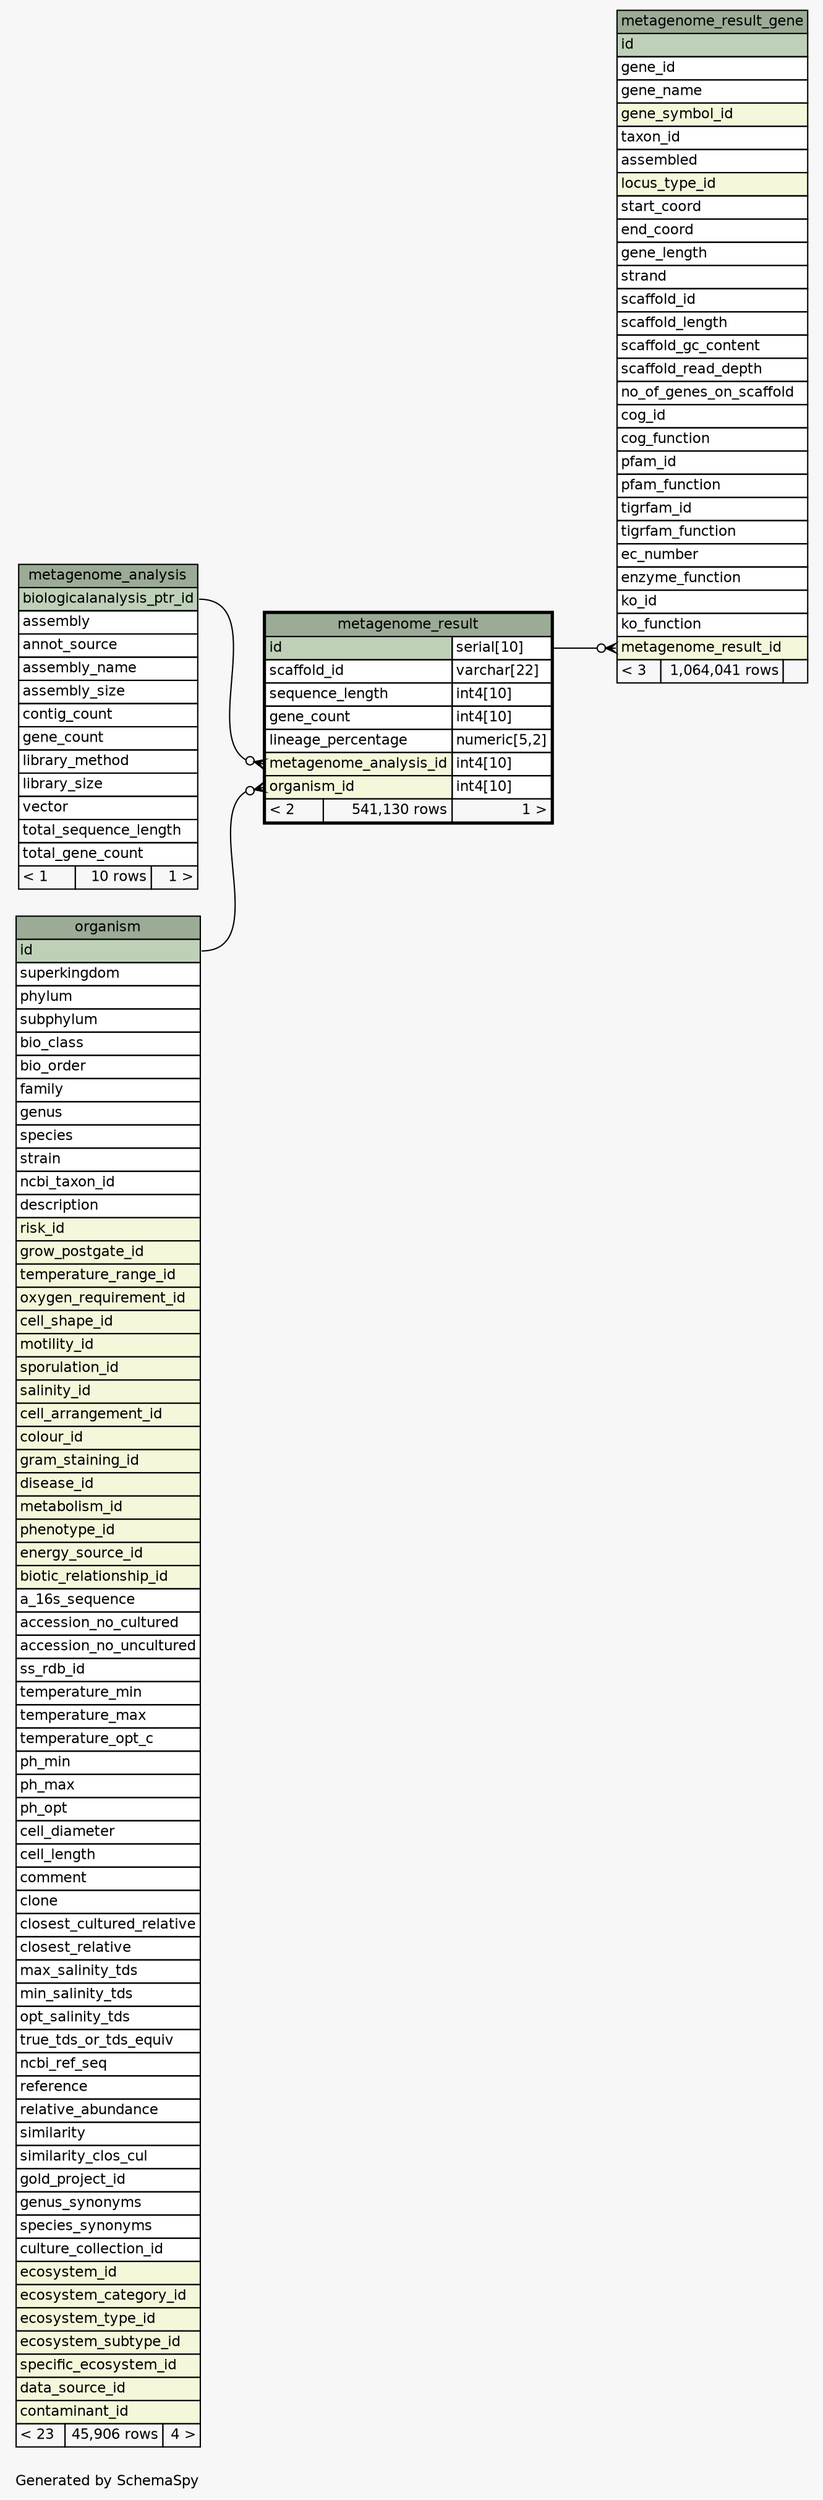 // dot 2.38.0 on Windows 7 6.1
// SchemaSpy rev 590
digraph "oneDegreeRelationshipsDiagram" {
  graph [
    rankdir="RL"
    bgcolor="#f7f7f7"
    label="\nGenerated by SchemaSpy"
    labeljust="l"
    nodesep="0.18"
    ranksep="0.46"
    fontname="Helvetica"
    fontsize="11"
  ];
  node [
    fontname="Helvetica"
    fontsize="11"
    shape="plaintext"
  ];
  edge [
    arrowsize="0.8"
  ];
  "metagenome_result":"metagenome_analysis_id":w -> "metagenome_analysis":"biologicalanalysis_ptr_id":e [arrowhead=none dir=back arrowtail=crowodot];
  "metagenome_result":"organism_id":w -> "organism":"id":e [arrowhead=none dir=back arrowtail=crowodot];
  "metagenome_result_gene":"metagenome_result_id":w -> "metagenome_result":"id.type":e [arrowhead=none dir=back arrowtail=crowodot];
  "metagenome_analysis" [
    label=<
    <TABLE BORDER="0" CELLBORDER="1" CELLSPACING="0" BGCOLOR="#ffffff">
      <TR><TD COLSPAN="3" BGCOLOR="#9bab96" ALIGN="CENTER">metagenome_analysis</TD></TR>
      <TR><TD PORT="biologicalanalysis_ptr_id" COLSPAN="3" BGCOLOR="#bed1b8" ALIGN="LEFT">biologicalanalysis_ptr_id</TD></TR>
      <TR><TD PORT="assembly" COLSPAN="3" ALIGN="LEFT">assembly</TD></TR>
      <TR><TD PORT="annot_source" COLSPAN="3" ALIGN="LEFT">annot_source</TD></TR>
      <TR><TD PORT="assembly_name" COLSPAN="3" ALIGN="LEFT">assembly_name</TD></TR>
      <TR><TD PORT="assembly_size" COLSPAN="3" ALIGN="LEFT">assembly_size</TD></TR>
      <TR><TD PORT="contig_count" COLSPAN="3" ALIGN="LEFT">contig_count</TD></TR>
      <TR><TD PORT="gene_count" COLSPAN="3" ALIGN="LEFT">gene_count</TD></TR>
      <TR><TD PORT="library_method" COLSPAN="3" ALIGN="LEFT">library_method</TD></TR>
      <TR><TD PORT="library_size" COLSPAN="3" ALIGN="LEFT">library_size</TD></TR>
      <TR><TD PORT="vector" COLSPAN="3" ALIGN="LEFT">vector</TD></TR>
      <TR><TD PORT="total_sequence_length" COLSPAN="3" ALIGN="LEFT">total_sequence_length</TD></TR>
      <TR><TD PORT="total_gene_count" COLSPAN="3" ALIGN="LEFT">total_gene_count</TD></TR>
      <TR><TD ALIGN="LEFT" BGCOLOR="#f7f7f7">&lt; 1</TD><TD ALIGN="RIGHT" BGCOLOR="#f7f7f7">10 rows</TD><TD ALIGN="RIGHT" BGCOLOR="#f7f7f7">1 &gt;</TD></TR>
    </TABLE>>
    URL="metagenome_analysis.html"
    tooltip="metagenome_analysis"
  ];
  "metagenome_result" [
    label=<
    <TABLE BORDER="2" CELLBORDER="1" CELLSPACING="0" BGCOLOR="#ffffff">
      <TR><TD COLSPAN="3" BGCOLOR="#9bab96" ALIGN="CENTER">metagenome_result</TD></TR>
      <TR><TD PORT="id" COLSPAN="2" BGCOLOR="#bed1b8" ALIGN="LEFT">id</TD><TD PORT="id.type" ALIGN="LEFT">serial[10]</TD></TR>
      <TR><TD PORT="scaffold_id" COLSPAN="2" ALIGN="LEFT">scaffold_id</TD><TD PORT="scaffold_id.type" ALIGN="LEFT">varchar[22]</TD></TR>
      <TR><TD PORT="sequence_length" COLSPAN="2" ALIGN="LEFT">sequence_length</TD><TD PORT="sequence_length.type" ALIGN="LEFT">int4[10]</TD></TR>
      <TR><TD PORT="gene_count" COLSPAN="2" ALIGN="LEFT">gene_count</TD><TD PORT="gene_count.type" ALIGN="LEFT">int4[10]</TD></TR>
      <TR><TD PORT="lineage_percentage" COLSPAN="2" ALIGN="LEFT">lineage_percentage</TD><TD PORT="lineage_percentage.type" ALIGN="LEFT">numeric[5,2]</TD></TR>
      <TR><TD PORT="metagenome_analysis_id" COLSPAN="2" BGCOLOR="#f4f7da" ALIGN="LEFT">metagenome_analysis_id</TD><TD PORT="metagenome_analysis_id.type" ALIGN="LEFT">int4[10]</TD></TR>
      <TR><TD PORT="organism_id" COLSPAN="2" BGCOLOR="#f4f7da" ALIGN="LEFT">organism_id</TD><TD PORT="organism_id.type" ALIGN="LEFT">int4[10]</TD></TR>
      <TR><TD ALIGN="LEFT" BGCOLOR="#f7f7f7">&lt; 2</TD><TD ALIGN="RIGHT" BGCOLOR="#f7f7f7">541,130 rows</TD><TD ALIGN="RIGHT" BGCOLOR="#f7f7f7">1 &gt;</TD></TR>
    </TABLE>>
    URL="metagenome_result.html"
    tooltip="metagenome_result"
  ];
  "metagenome_result_gene" [
    label=<
    <TABLE BORDER="0" CELLBORDER="1" CELLSPACING="0" BGCOLOR="#ffffff">
      <TR><TD COLSPAN="3" BGCOLOR="#9bab96" ALIGN="CENTER">metagenome_result_gene</TD></TR>
      <TR><TD PORT="id" COLSPAN="3" BGCOLOR="#bed1b8" ALIGN="LEFT">id</TD></TR>
      <TR><TD PORT="gene_id" COLSPAN="3" ALIGN="LEFT">gene_id</TD></TR>
      <TR><TD PORT="gene_name" COLSPAN="3" ALIGN="LEFT">gene_name</TD></TR>
      <TR><TD PORT="gene_symbol_id" COLSPAN="3" BGCOLOR="#f4f7da" ALIGN="LEFT">gene_symbol_id</TD></TR>
      <TR><TD PORT="taxon_id" COLSPAN="3" ALIGN="LEFT">taxon_id</TD></TR>
      <TR><TD PORT="assembled" COLSPAN="3" ALIGN="LEFT">assembled</TD></TR>
      <TR><TD PORT="locus_type_id" COLSPAN="3" BGCOLOR="#f4f7da" ALIGN="LEFT">locus_type_id</TD></TR>
      <TR><TD PORT="start_coord" COLSPAN="3" ALIGN="LEFT">start_coord</TD></TR>
      <TR><TD PORT="end_coord" COLSPAN="3" ALIGN="LEFT">end_coord</TD></TR>
      <TR><TD PORT="gene_length" COLSPAN="3" ALIGN="LEFT">gene_length</TD></TR>
      <TR><TD PORT="strand" COLSPAN="3" ALIGN="LEFT">strand</TD></TR>
      <TR><TD PORT="scaffold_id" COLSPAN="3" ALIGN="LEFT">scaffold_id</TD></TR>
      <TR><TD PORT="scaffold_length" COLSPAN="3" ALIGN="LEFT">scaffold_length</TD></TR>
      <TR><TD PORT="scaffold_gc_content" COLSPAN="3" ALIGN="LEFT">scaffold_gc_content</TD></TR>
      <TR><TD PORT="scaffold_read_depth" COLSPAN="3" ALIGN="LEFT">scaffold_read_depth</TD></TR>
      <TR><TD PORT="no_of_genes_on_scaffold" COLSPAN="3" ALIGN="LEFT">no_of_genes_on_scaffold</TD></TR>
      <TR><TD PORT="cog_id" COLSPAN="3" ALIGN="LEFT">cog_id</TD></TR>
      <TR><TD PORT="cog_function" COLSPAN="3" ALIGN="LEFT">cog_function</TD></TR>
      <TR><TD PORT="pfam_id" COLSPAN="3" ALIGN="LEFT">pfam_id</TD></TR>
      <TR><TD PORT="pfam_function" COLSPAN="3" ALIGN="LEFT">pfam_function</TD></TR>
      <TR><TD PORT="tigrfam_id" COLSPAN="3" ALIGN="LEFT">tigrfam_id</TD></TR>
      <TR><TD PORT="tigrfam_function" COLSPAN="3" ALIGN="LEFT">tigrfam_function</TD></TR>
      <TR><TD PORT="ec_number" COLSPAN="3" ALIGN="LEFT">ec_number</TD></TR>
      <TR><TD PORT="enzyme_function" COLSPAN="3" ALIGN="LEFT">enzyme_function</TD></TR>
      <TR><TD PORT="ko_id" COLSPAN="3" ALIGN="LEFT">ko_id</TD></TR>
      <TR><TD PORT="ko_function" COLSPAN="3" ALIGN="LEFT">ko_function</TD></TR>
      <TR><TD PORT="metagenome_result_id" COLSPAN="3" BGCOLOR="#f4f7da" ALIGN="LEFT">metagenome_result_id</TD></TR>
      <TR><TD ALIGN="LEFT" BGCOLOR="#f7f7f7">&lt; 3</TD><TD ALIGN="RIGHT" BGCOLOR="#f7f7f7">1,064,041 rows</TD><TD ALIGN="RIGHT" BGCOLOR="#f7f7f7">  </TD></TR>
    </TABLE>>
    URL="metagenome_result_gene.html"
    tooltip="metagenome_result_gene"
  ];
  "organism" [
    label=<
    <TABLE BORDER="0" CELLBORDER="1" CELLSPACING="0" BGCOLOR="#ffffff">
      <TR><TD COLSPAN="3" BGCOLOR="#9bab96" ALIGN="CENTER">organism</TD></TR>
      <TR><TD PORT="id" COLSPAN="3" BGCOLOR="#bed1b8" ALIGN="LEFT">id</TD></TR>
      <TR><TD PORT="superkingdom" COLSPAN="3" ALIGN="LEFT">superkingdom</TD></TR>
      <TR><TD PORT="phylum" COLSPAN="3" ALIGN="LEFT">phylum</TD></TR>
      <TR><TD PORT="subphylum" COLSPAN="3" ALIGN="LEFT">subphylum</TD></TR>
      <TR><TD PORT="bio_class" COLSPAN="3" ALIGN="LEFT">bio_class</TD></TR>
      <TR><TD PORT="bio_order" COLSPAN="3" ALIGN="LEFT">bio_order</TD></TR>
      <TR><TD PORT="family" COLSPAN="3" ALIGN="LEFT">family</TD></TR>
      <TR><TD PORT="genus" COLSPAN="3" ALIGN="LEFT">genus</TD></TR>
      <TR><TD PORT="species" COLSPAN="3" ALIGN="LEFT">species</TD></TR>
      <TR><TD PORT="strain" COLSPAN="3" ALIGN="LEFT">strain</TD></TR>
      <TR><TD PORT="ncbi_taxon_id" COLSPAN="3" ALIGN="LEFT">ncbi_taxon_id</TD></TR>
      <TR><TD PORT="description" COLSPAN="3" ALIGN="LEFT">description</TD></TR>
      <TR><TD PORT="risk_id" COLSPAN="3" BGCOLOR="#f4f7da" ALIGN="LEFT">risk_id</TD></TR>
      <TR><TD PORT="grow_postgate_id" COLSPAN="3" BGCOLOR="#f4f7da" ALIGN="LEFT">grow_postgate_id</TD></TR>
      <TR><TD PORT="temperature_range_id" COLSPAN="3" BGCOLOR="#f4f7da" ALIGN="LEFT">temperature_range_id</TD></TR>
      <TR><TD PORT="oxygen_requirement_id" COLSPAN="3" BGCOLOR="#f4f7da" ALIGN="LEFT">oxygen_requirement_id</TD></TR>
      <TR><TD PORT="cell_shape_id" COLSPAN="3" BGCOLOR="#f4f7da" ALIGN="LEFT">cell_shape_id</TD></TR>
      <TR><TD PORT="motility_id" COLSPAN="3" BGCOLOR="#f4f7da" ALIGN="LEFT">motility_id</TD></TR>
      <TR><TD PORT="sporulation_id" COLSPAN="3" BGCOLOR="#f4f7da" ALIGN="LEFT">sporulation_id</TD></TR>
      <TR><TD PORT="salinity_id" COLSPAN="3" BGCOLOR="#f4f7da" ALIGN="LEFT">salinity_id</TD></TR>
      <TR><TD PORT="cell_arrangement_id" COLSPAN="3" BGCOLOR="#f4f7da" ALIGN="LEFT">cell_arrangement_id</TD></TR>
      <TR><TD PORT="colour_id" COLSPAN="3" BGCOLOR="#f4f7da" ALIGN="LEFT">colour_id</TD></TR>
      <TR><TD PORT="gram_staining_id" COLSPAN="3" BGCOLOR="#f4f7da" ALIGN="LEFT">gram_staining_id</TD></TR>
      <TR><TD PORT="disease_id" COLSPAN="3" BGCOLOR="#f4f7da" ALIGN="LEFT">disease_id</TD></TR>
      <TR><TD PORT="metabolism_id" COLSPAN="3" BGCOLOR="#f4f7da" ALIGN="LEFT">metabolism_id</TD></TR>
      <TR><TD PORT="phenotype_id" COLSPAN="3" BGCOLOR="#f4f7da" ALIGN="LEFT">phenotype_id</TD></TR>
      <TR><TD PORT="energy_source_id" COLSPAN="3" BGCOLOR="#f4f7da" ALIGN="LEFT">energy_source_id</TD></TR>
      <TR><TD PORT="biotic_relationship_id" COLSPAN="3" BGCOLOR="#f4f7da" ALIGN="LEFT">biotic_relationship_id</TD></TR>
      <TR><TD PORT="a_16s_sequence" COLSPAN="3" ALIGN="LEFT">a_16s_sequence</TD></TR>
      <TR><TD PORT="accession_no_cultured" COLSPAN="3" ALIGN="LEFT">accession_no_cultured</TD></TR>
      <TR><TD PORT="accession_no_uncultured" COLSPAN="3" ALIGN="LEFT">accession_no_uncultured</TD></TR>
      <TR><TD PORT="ss_rdb_id" COLSPAN="3" ALIGN="LEFT">ss_rdb_id</TD></TR>
      <TR><TD PORT="temperature_min" COLSPAN="3" ALIGN="LEFT">temperature_min</TD></TR>
      <TR><TD PORT="temperature_max" COLSPAN="3" ALIGN="LEFT">temperature_max</TD></TR>
      <TR><TD PORT="temperature_opt_c" COLSPAN="3" ALIGN="LEFT">temperature_opt_c</TD></TR>
      <TR><TD PORT="ph_min" COLSPAN="3" ALIGN="LEFT">ph_min</TD></TR>
      <TR><TD PORT="ph_max" COLSPAN="3" ALIGN="LEFT">ph_max</TD></TR>
      <TR><TD PORT="ph_opt" COLSPAN="3" ALIGN="LEFT">ph_opt</TD></TR>
      <TR><TD PORT="cell_diameter" COLSPAN="3" ALIGN="LEFT">cell_diameter</TD></TR>
      <TR><TD PORT="cell_length" COLSPAN="3" ALIGN="LEFT">cell_length</TD></TR>
      <TR><TD PORT="comment" COLSPAN="3" ALIGN="LEFT">comment</TD></TR>
      <TR><TD PORT="clone" COLSPAN="3" ALIGN="LEFT">clone</TD></TR>
      <TR><TD PORT="closest_cultured_relative" COLSPAN="3" ALIGN="LEFT">closest_cultured_relative</TD></TR>
      <TR><TD PORT="closest_relative" COLSPAN="3" ALIGN="LEFT">closest_relative</TD></TR>
      <TR><TD PORT="max_salinity_tds" COLSPAN="3" ALIGN="LEFT">max_salinity_tds</TD></TR>
      <TR><TD PORT="min_salinity_tds" COLSPAN="3" ALIGN="LEFT">min_salinity_tds</TD></TR>
      <TR><TD PORT="opt_salinity_tds" COLSPAN="3" ALIGN="LEFT">opt_salinity_tds</TD></TR>
      <TR><TD PORT="true_tds_or_tds_equiv" COLSPAN="3" ALIGN="LEFT">true_tds_or_tds_equiv</TD></TR>
      <TR><TD PORT="ncbi_ref_seq" COLSPAN="3" ALIGN="LEFT">ncbi_ref_seq</TD></TR>
      <TR><TD PORT="reference" COLSPAN="3" ALIGN="LEFT">reference</TD></TR>
      <TR><TD PORT="relative_abundance" COLSPAN="3" ALIGN="LEFT">relative_abundance</TD></TR>
      <TR><TD PORT="similarity" COLSPAN="3" ALIGN="LEFT">similarity</TD></TR>
      <TR><TD PORT="similarity_clos_cul" COLSPAN="3" ALIGN="LEFT">similarity_clos_cul</TD></TR>
      <TR><TD PORT="gold_project_id" COLSPAN="3" ALIGN="LEFT">gold_project_id</TD></TR>
      <TR><TD PORT="genus_synonyms" COLSPAN="3" ALIGN="LEFT">genus_synonyms</TD></TR>
      <TR><TD PORT="species_synonyms" COLSPAN="3" ALIGN="LEFT">species_synonyms</TD></TR>
      <TR><TD PORT="culture_collection_id" COLSPAN="3" ALIGN="LEFT">culture_collection_id</TD></TR>
      <TR><TD PORT="ecosystem_id" COLSPAN="3" BGCOLOR="#f4f7da" ALIGN="LEFT">ecosystem_id</TD></TR>
      <TR><TD PORT="ecosystem_category_id" COLSPAN="3" BGCOLOR="#f4f7da" ALIGN="LEFT">ecosystem_category_id</TD></TR>
      <TR><TD PORT="ecosystem_type_id" COLSPAN="3" BGCOLOR="#f4f7da" ALIGN="LEFT">ecosystem_type_id</TD></TR>
      <TR><TD PORT="ecosystem_subtype_id" COLSPAN="3" BGCOLOR="#f4f7da" ALIGN="LEFT">ecosystem_subtype_id</TD></TR>
      <TR><TD PORT="specific_ecosystem_id" COLSPAN="3" BGCOLOR="#f4f7da" ALIGN="LEFT">specific_ecosystem_id</TD></TR>
      <TR><TD PORT="data_source_id" COLSPAN="3" BGCOLOR="#f4f7da" ALIGN="LEFT">data_source_id</TD></TR>
      <TR><TD PORT="contaminant_id" COLSPAN="3" BGCOLOR="#f4f7da" ALIGN="LEFT">contaminant_id</TD></TR>
      <TR><TD ALIGN="LEFT" BGCOLOR="#f7f7f7">&lt; 23</TD><TD ALIGN="RIGHT" BGCOLOR="#f7f7f7">45,906 rows</TD><TD ALIGN="RIGHT" BGCOLOR="#f7f7f7">4 &gt;</TD></TR>
    </TABLE>>
    URL="organism.html"
    tooltip="organism"
  ];
}
